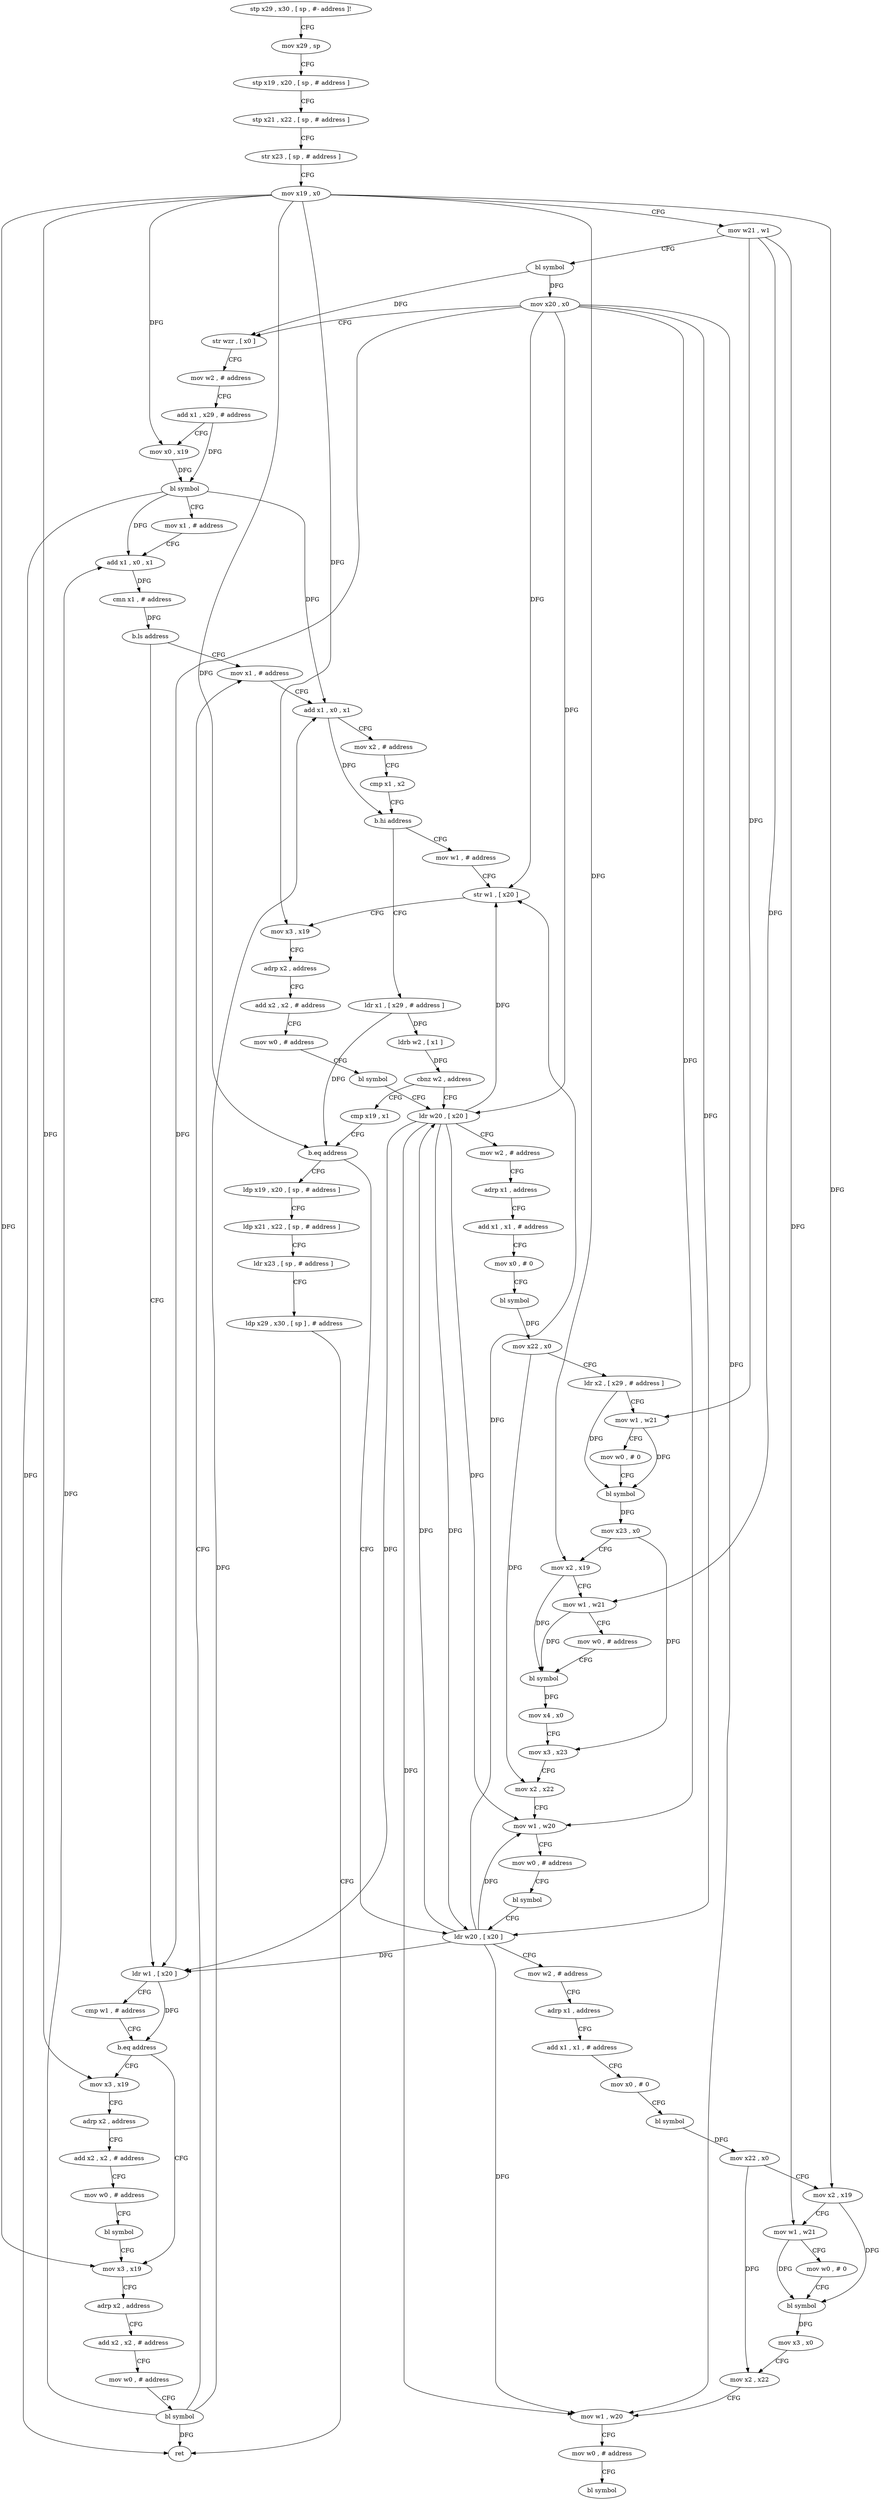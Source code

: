 digraph "func" {
"4267848" [label = "stp x29 , x30 , [ sp , #- address ]!" ]
"4267852" [label = "mov x29 , sp" ]
"4267856" [label = "stp x19 , x20 , [ sp , # address ]" ]
"4267860" [label = "stp x21 , x22 , [ sp , # address ]" ]
"4267864" [label = "str x23 , [ sp , # address ]" ]
"4267868" [label = "mov x19 , x0" ]
"4267872" [label = "mov w21 , w1" ]
"4267876" [label = "bl symbol" ]
"4267880" [label = "mov x20 , x0" ]
"4267884" [label = "str wzr , [ x0 ]" ]
"4267888" [label = "mov w2 , # address" ]
"4267892" [label = "add x1 , x29 , # address" ]
"4267896" [label = "mov x0 , x19" ]
"4267900" [label = "bl symbol" ]
"4267904" [label = "mov x1 , # address" ]
"4267908" [label = "add x1 , x0 , x1" ]
"4267912" [label = "cmn x1 , # address" ]
"4267916" [label = "b.ls address" ]
"4267972" [label = "mov x1 , # address" ]
"4267920" [label = "ldr w1 , [ x20 ]" ]
"4267976" [label = "add x1 , x0 , x1" ]
"4267980" [label = "mov x2 , # address" ]
"4267984" [label = "cmp x1 , x2" ]
"4267988" [label = "b.hi address" ]
"4268032" [label = "mov w1 , # address" ]
"4267992" [label = "ldr x1 , [ x29 , # address ]" ]
"4267924" [label = "cmp w1 , # address" ]
"4267928" [label = "b.eq address" ]
"4267952" [label = "mov x3 , x19" ]
"4267932" [label = "mov x3 , x19" ]
"4268036" [label = "str w1 , [ x20 ]" ]
"4268040" [label = "mov x3 , x19" ]
"4268044" [label = "adrp x2 , address" ]
"4268048" [label = "add x2 , x2 , # address" ]
"4268052" [label = "mov w0 , # address" ]
"4268056" [label = "bl symbol" ]
"4268060" [label = "ldr w20 , [ x20 ]" ]
"4267996" [label = "ldrb w2 , [ x1 ]" ]
"4268000" [label = "cbnz w2 , address" ]
"4268004" [label = "cmp x19 , x1" ]
"4267956" [label = "adrp x2 , address" ]
"4267960" [label = "add x2 , x2 , # address" ]
"4267964" [label = "mov w0 , # address" ]
"4267968" [label = "bl symbol" ]
"4267936" [label = "adrp x2 , address" ]
"4267940" [label = "add x2 , x2 , # address" ]
"4267944" [label = "mov w0 , # address" ]
"4267948" [label = "bl symbol" ]
"4268064" [label = "mov w2 , # address" ]
"4268068" [label = "adrp x1 , address" ]
"4268072" [label = "add x1 , x1 , # address" ]
"4268076" [label = "mov x0 , # 0" ]
"4268080" [label = "bl symbol" ]
"4268084" [label = "mov x22 , x0" ]
"4268088" [label = "ldr x2 , [ x29 , # address ]" ]
"4268092" [label = "mov w1 , w21" ]
"4268096" [label = "mov w0 , # 0" ]
"4268100" [label = "bl symbol" ]
"4268104" [label = "mov x23 , x0" ]
"4268108" [label = "mov x2 , x19" ]
"4268112" [label = "mov w1 , w21" ]
"4268116" [label = "mov w0 , # address" ]
"4268120" [label = "bl symbol" ]
"4268124" [label = "mov x4 , x0" ]
"4268128" [label = "mov x3 , x23" ]
"4268132" [label = "mov x2 , x22" ]
"4268136" [label = "mov w1 , w20" ]
"4268140" [label = "mov w0 , # address" ]
"4268144" [label = "bl symbol" ]
"4268148" [label = "ldr w20 , [ x20 ]" ]
"4268008" [label = "b.eq address" ]
"4268012" [label = "ldp x19 , x20 , [ sp , # address ]" ]
"4268152" [label = "mov w2 , # address" ]
"4268156" [label = "adrp x1 , address" ]
"4268160" [label = "add x1 , x1 , # address" ]
"4268164" [label = "mov x0 , # 0" ]
"4268168" [label = "bl symbol" ]
"4268172" [label = "mov x22 , x0" ]
"4268176" [label = "mov x2 , x19" ]
"4268180" [label = "mov w1 , w21" ]
"4268184" [label = "mov w0 , # 0" ]
"4268188" [label = "bl symbol" ]
"4268192" [label = "mov x3 , x0" ]
"4268196" [label = "mov x2 , x22" ]
"4268200" [label = "mov w1 , w20" ]
"4268204" [label = "mov w0 , # address" ]
"4268208" [label = "bl symbol" ]
"4268016" [label = "ldp x21 , x22 , [ sp , # address ]" ]
"4268020" [label = "ldr x23 , [ sp , # address ]" ]
"4268024" [label = "ldp x29 , x30 , [ sp ] , # address" ]
"4268028" [label = "ret" ]
"4267848" -> "4267852" [ label = "CFG" ]
"4267852" -> "4267856" [ label = "CFG" ]
"4267856" -> "4267860" [ label = "CFG" ]
"4267860" -> "4267864" [ label = "CFG" ]
"4267864" -> "4267868" [ label = "CFG" ]
"4267868" -> "4267872" [ label = "CFG" ]
"4267868" -> "4267896" [ label = "DFG" ]
"4267868" -> "4268040" [ label = "DFG" ]
"4267868" -> "4267952" [ label = "DFG" ]
"4267868" -> "4267932" [ label = "DFG" ]
"4267868" -> "4268108" [ label = "DFG" ]
"4267868" -> "4268008" [ label = "DFG" ]
"4267868" -> "4268176" [ label = "DFG" ]
"4267872" -> "4267876" [ label = "CFG" ]
"4267872" -> "4268092" [ label = "DFG" ]
"4267872" -> "4268112" [ label = "DFG" ]
"4267872" -> "4268180" [ label = "DFG" ]
"4267876" -> "4267880" [ label = "DFG" ]
"4267876" -> "4267884" [ label = "DFG" ]
"4267880" -> "4267884" [ label = "CFG" ]
"4267880" -> "4267920" [ label = "DFG" ]
"4267880" -> "4268036" [ label = "DFG" ]
"4267880" -> "4268060" [ label = "DFG" ]
"4267880" -> "4268136" [ label = "DFG" ]
"4267880" -> "4268148" [ label = "DFG" ]
"4267880" -> "4268200" [ label = "DFG" ]
"4267884" -> "4267888" [ label = "CFG" ]
"4267888" -> "4267892" [ label = "CFG" ]
"4267892" -> "4267896" [ label = "CFG" ]
"4267892" -> "4267900" [ label = "DFG" ]
"4267896" -> "4267900" [ label = "DFG" ]
"4267900" -> "4267904" [ label = "CFG" ]
"4267900" -> "4267908" [ label = "DFG" ]
"4267900" -> "4267976" [ label = "DFG" ]
"4267900" -> "4268028" [ label = "DFG" ]
"4267904" -> "4267908" [ label = "CFG" ]
"4267908" -> "4267912" [ label = "DFG" ]
"4267912" -> "4267916" [ label = "DFG" ]
"4267916" -> "4267972" [ label = "CFG" ]
"4267916" -> "4267920" [ label = "CFG" ]
"4267972" -> "4267976" [ label = "CFG" ]
"4267920" -> "4267924" [ label = "CFG" ]
"4267920" -> "4267928" [ label = "DFG" ]
"4267976" -> "4267980" [ label = "CFG" ]
"4267976" -> "4267988" [ label = "DFG" ]
"4267980" -> "4267984" [ label = "CFG" ]
"4267984" -> "4267988" [ label = "CFG" ]
"4267988" -> "4268032" [ label = "CFG" ]
"4267988" -> "4267992" [ label = "CFG" ]
"4268032" -> "4268036" [ label = "CFG" ]
"4267992" -> "4267996" [ label = "DFG" ]
"4267992" -> "4268008" [ label = "DFG" ]
"4267924" -> "4267928" [ label = "CFG" ]
"4267928" -> "4267952" [ label = "CFG" ]
"4267928" -> "4267932" [ label = "CFG" ]
"4267952" -> "4267956" [ label = "CFG" ]
"4267932" -> "4267936" [ label = "CFG" ]
"4268036" -> "4268040" [ label = "CFG" ]
"4268040" -> "4268044" [ label = "CFG" ]
"4268044" -> "4268048" [ label = "CFG" ]
"4268048" -> "4268052" [ label = "CFG" ]
"4268052" -> "4268056" [ label = "CFG" ]
"4268056" -> "4268060" [ label = "CFG" ]
"4268060" -> "4268064" [ label = "CFG" ]
"4268060" -> "4267920" [ label = "DFG" ]
"4268060" -> "4268036" [ label = "DFG" ]
"4268060" -> "4268136" [ label = "DFG" ]
"4268060" -> "4268148" [ label = "DFG" ]
"4268060" -> "4268200" [ label = "DFG" ]
"4267996" -> "4268000" [ label = "DFG" ]
"4268000" -> "4268060" [ label = "CFG" ]
"4268000" -> "4268004" [ label = "CFG" ]
"4268004" -> "4268008" [ label = "CFG" ]
"4267956" -> "4267960" [ label = "CFG" ]
"4267960" -> "4267964" [ label = "CFG" ]
"4267964" -> "4267968" [ label = "CFG" ]
"4267968" -> "4267972" [ label = "CFG" ]
"4267968" -> "4267908" [ label = "DFG" ]
"4267968" -> "4267976" [ label = "DFG" ]
"4267968" -> "4268028" [ label = "DFG" ]
"4267936" -> "4267940" [ label = "CFG" ]
"4267940" -> "4267944" [ label = "CFG" ]
"4267944" -> "4267948" [ label = "CFG" ]
"4267948" -> "4267952" [ label = "CFG" ]
"4268064" -> "4268068" [ label = "CFG" ]
"4268068" -> "4268072" [ label = "CFG" ]
"4268072" -> "4268076" [ label = "CFG" ]
"4268076" -> "4268080" [ label = "CFG" ]
"4268080" -> "4268084" [ label = "DFG" ]
"4268084" -> "4268088" [ label = "CFG" ]
"4268084" -> "4268132" [ label = "DFG" ]
"4268088" -> "4268092" [ label = "CFG" ]
"4268088" -> "4268100" [ label = "DFG" ]
"4268092" -> "4268096" [ label = "CFG" ]
"4268092" -> "4268100" [ label = "DFG" ]
"4268096" -> "4268100" [ label = "CFG" ]
"4268100" -> "4268104" [ label = "DFG" ]
"4268104" -> "4268108" [ label = "CFG" ]
"4268104" -> "4268128" [ label = "DFG" ]
"4268108" -> "4268112" [ label = "CFG" ]
"4268108" -> "4268120" [ label = "DFG" ]
"4268112" -> "4268116" [ label = "CFG" ]
"4268112" -> "4268120" [ label = "DFG" ]
"4268116" -> "4268120" [ label = "CFG" ]
"4268120" -> "4268124" [ label = "DFG" ]
"4268124" -> "4268128" [ label = "CFG" ]
"4268128" -> "4268132" [ label = "CFG" ]
"4268132" -> "4268136" [ label = "CFG" ]
"4268136" -> "4268140" [ label = "CFG" ]
"4268140" -> "4268144" [ label = "CFG" ]
"4268144" -> "4268148" [ label = "CFG" ]
"4268148" -> "4268152" [ label = "CFG" ]
"4268148" -> "4267920" [ label = "DFG" ]
"4268148" -> "4268036" [ label = "DFG" ]
"4268148" -> "4268060" [ label = "DFG" ]
"4268148" -> "4268136" [ label = "DFG" ]
"4268148" -> "4268200" [ label = "DFG" ]
"4268008" -> "4268148" [ label = "CFG" ]
"4268008" -> "4268012" [ label = "CFG" ]
"4268012" -> "4268016" [ label = "CFG" ]
"4268152" -> "4268156" [ label = "CFG" ]
"4268156" -> "4268160" [ label = "CFG" ]
"4268160" -> "4268164" [ label = "CFG" ]
"4268164" -> "4268168" [ label = "CFG" ]
"4268168" -> "4268172" [ label = "DFG" ]
"4268172" -> "4268176" [ label = "CFG" ]
"4268172" -> "4268196" [ label = "DFG" ]
"4268176" -> "4268180" [ label = "CFG" ]
"4268176" -> "4268188" [ label = "DFG" ]
"4268180" -> "4268184" [ label = "CFG" ]
"4268180" -> "4268188" [ label = "DFG" ]
"4268184" -> "4268188" [ label = "CFG" ]
"4268188" -> "4268192" [ label = "DFG" ]
"4268192" -> "4268196" [ label = "CFG" ]
"4268196" -> "4268200" [ label = "CFG" ]
"4268200" -> "4268204" [ label = "CFG" ]
"4268204" -> "4268208" [ label = "CFG" ]
"4268016" -> "4268020" [ label = "CFG" ]
"4268020" -> "4268024" [ label = "CFG" ]
"4268024" -> "4268028" [ label = "CFG" ]
}
